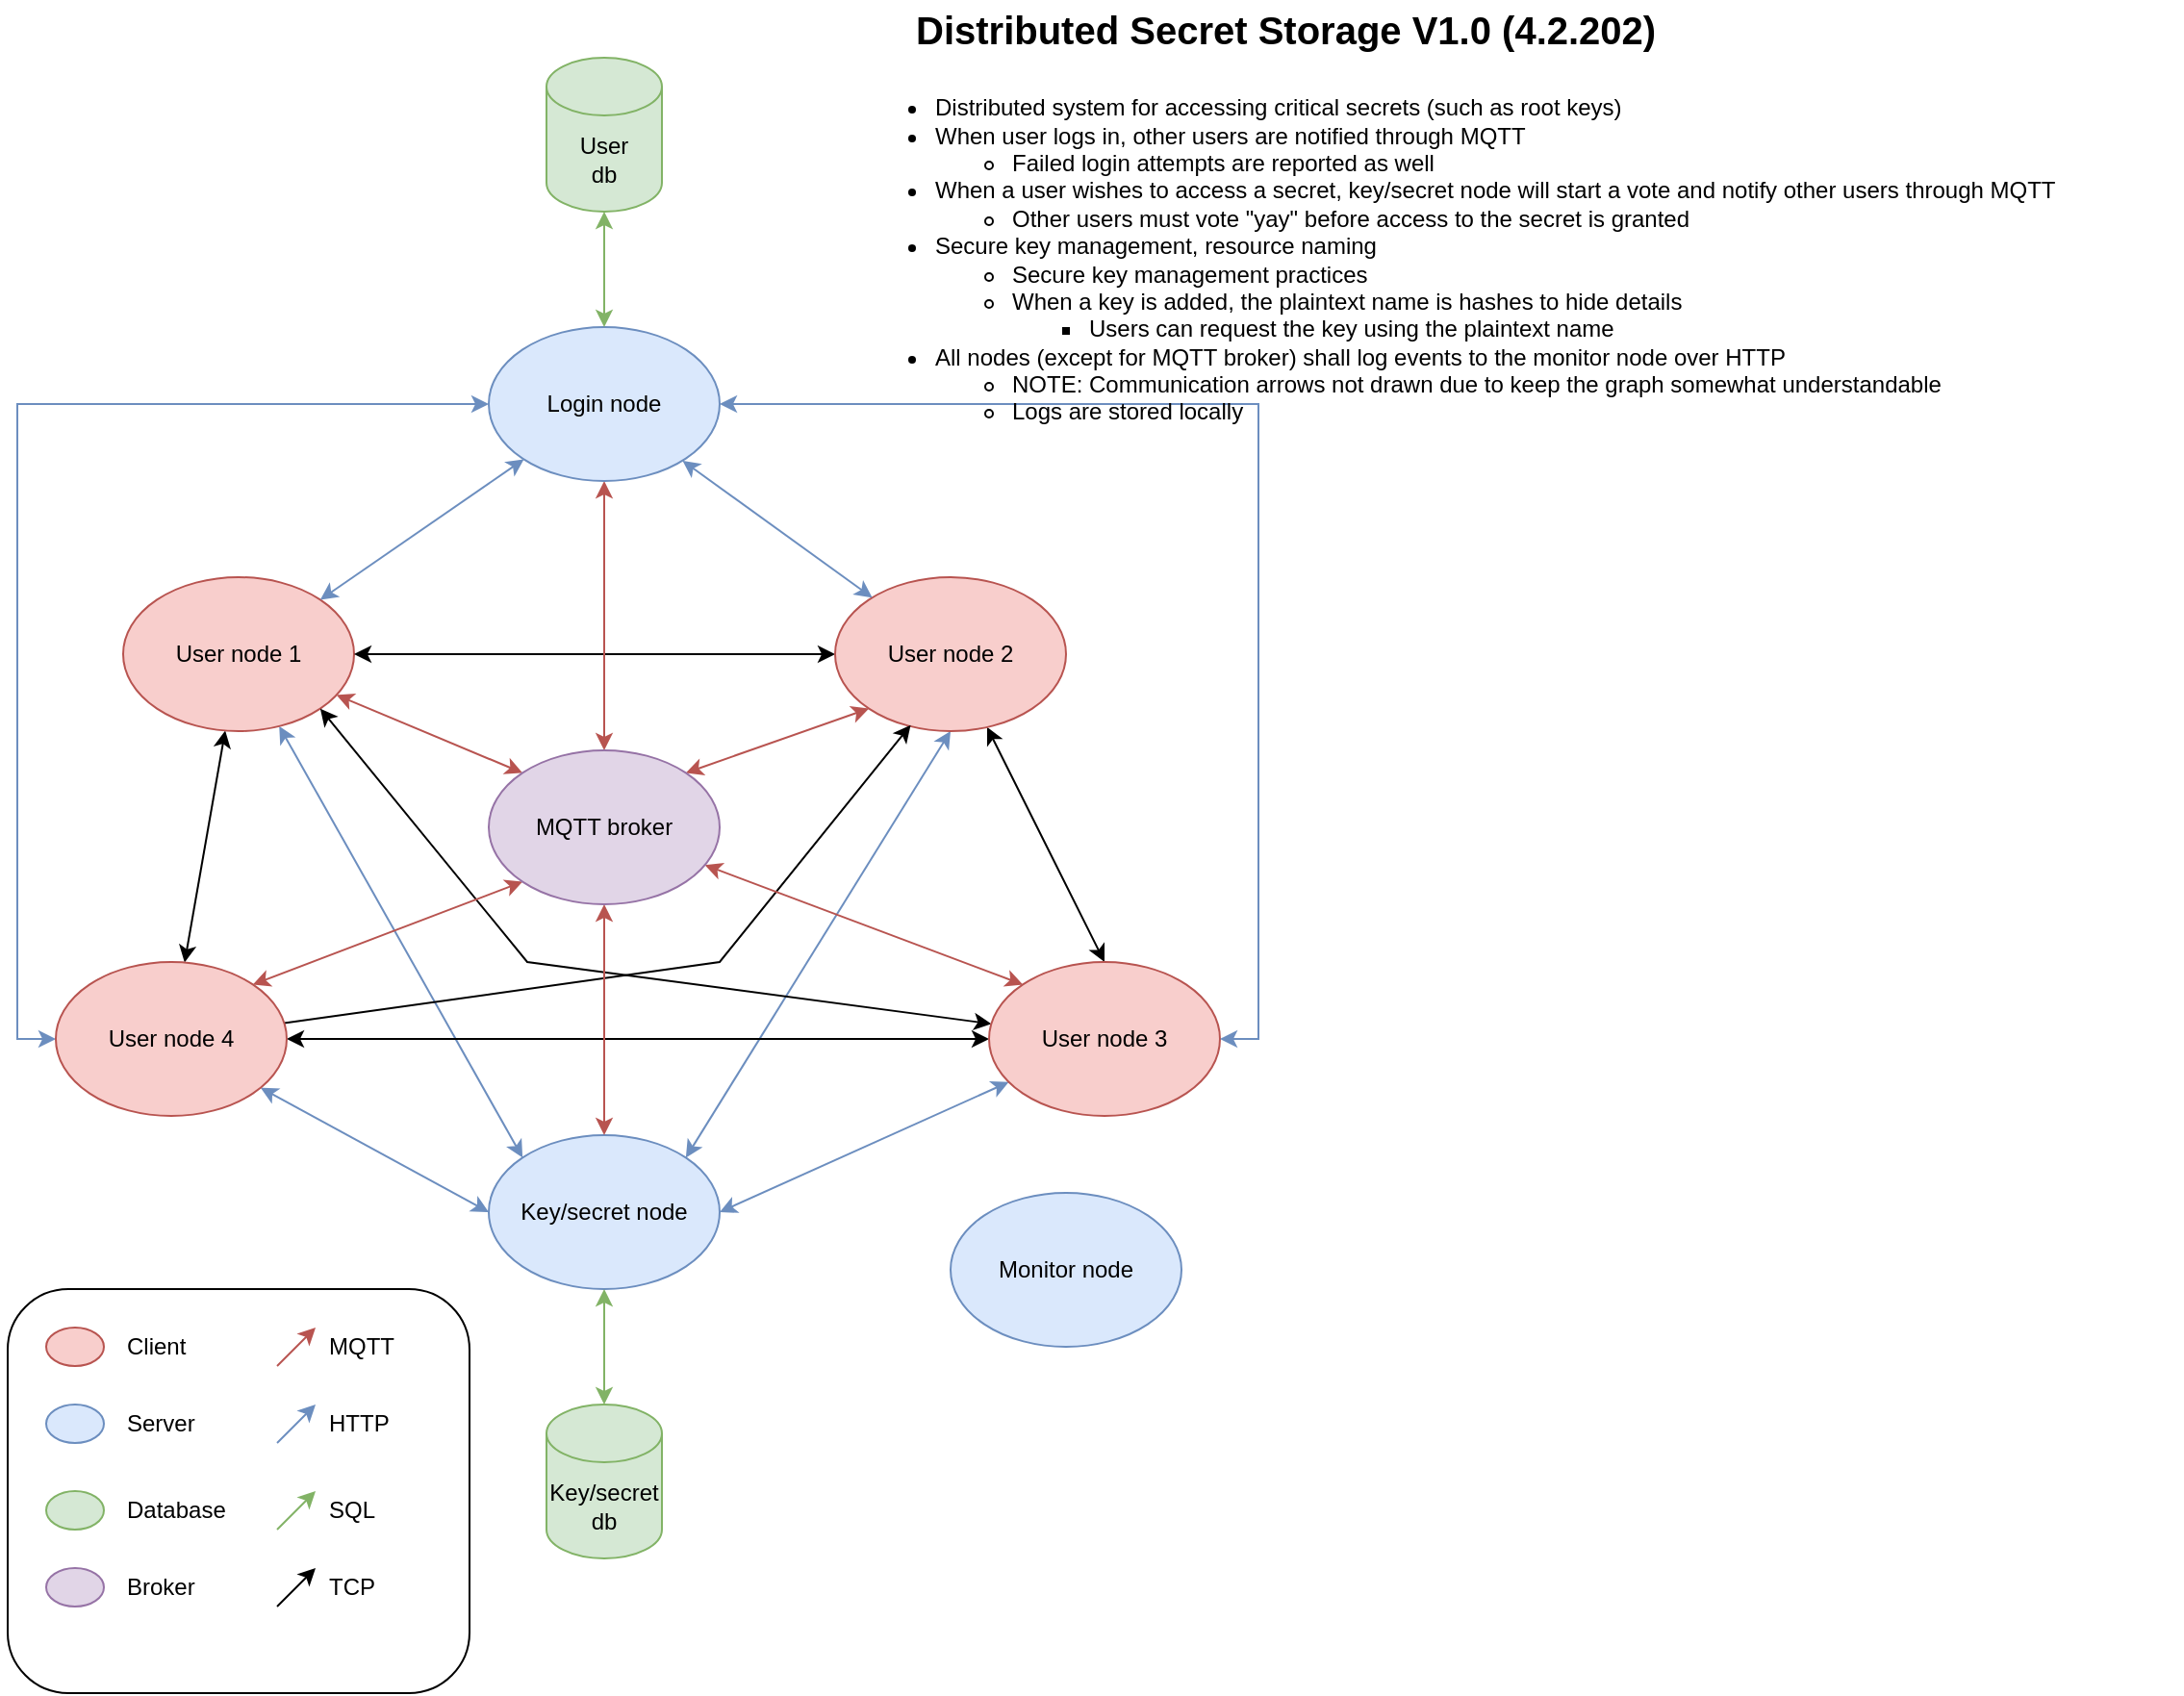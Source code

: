 <mxfile version="23.1.1" type="device">
  <diagram name="Page-1" id="btkLHHOqxHD5Nzq1zL4t">
    <mxGraphModel dx="686" dy="2099" grid="1" gridSize="10" guides="1" tooltips="1" connect="1" arrows="1" fold="1" page="1" pageScale="1" pageWidth="850" pageHeight="1100" math="0" shadow="0">
      <root>
        <mxCell id="0" />
        <mxCell id="1" parent="0" />
        <mxCell id="IwAF-L6zNag-LjwmXYnY-62" style="rounded=0;orthogonalLoop=1;jettySize=auto;html=1;entryX=0;entryY=0;entryDx=0;entryDy=0;startArrow=classic;startFill=1;fillColor=#dae8fc;strokeColor=#6c8ebf;" parent="1" source="IwAF-L6zNag-LjwmXYnY-52" target="IwAF-L6zNag-LjwmXYnY-57" edge="1">
          <mxGeometry relative="1" as="geometry" />
        </mxCell>
        <mxCell id="IwAF-L6zNag-LjwmXYnY-105" style="rounded=0;orthogonalLoop=1;jettySize=auto;html=1;entryX=0;entryY=0;entryDx=0;entryDy=0;startArrow=classic;startFill=1;fillColor=#f8cecc;strokeColor=#b85450;" parent="1" source="IwAF-L6zNag-LjwmXYnY-52" target="IwAF-L6zNag-LjwmXYnY-103" edge="1">
          <mxGeometry relative="1" as="geometry" />
        </mxCell>
        <mxCell id="IwAF-L6zNag-LjwmXYnY-112" style="rounded=0;orthogonalLoop=1;jettySize=auto;html=1;startArrow=classic;startFill=1;" parent="1" source="IwAF-L6zNag-LjwmXYnY-52" target="IwAF-L6zNag-LjwmXYnY-56" edge="1">
          <mxGeometry relative="1" as="geometry" />
        </mxCell>
        <mxCell id="IwAF-L6zNag-LjwmXYnY-52" value="User node 1" style="ellipse;whiteSpace=wrap;html=1;fillColor=#f8cecc;strokeColor=#b85450;" parent="1" vertex="1">
          <mxGeometry x="200" y="90" width="120" height="80" as="geometry" />
        </mxCell>
        <mxCell id="IwAF-L6zNag-LjwmXYnY-53" value="&lt;div&gt;Key/secret&lt;/div&gt;&lt;div&gt;db&lt;br&gt;&lt;/div&gt;" style="shape=cylinder3;whiteSpace=wrap;html=1;boundedLbl=1;backgroundOutline=1;size=15;fillColor=#d5e8d4;strokeColor=#82b366;" parent="1" vertex="1">
          <mxGeometry x="420" y="520" width="60" height="80" as="geometry" />
        </mxCell>
        <mxCell id="IwAF-L6zNag-LjwmXYnY-61" style="rounded=0;orthogonalLoop=1;jettySize=auto;html=1;entryX=1;entryY=0;entryDx=0;entryDy=0;startArrow=classic;startFill=1;fillColor=#dae8fc;strokeColor=#6c8ebf;exitX=0.5;exitY=1;exitDx=0;exitDy=0;" parent="1" source="IwAF-L6zNag-LjwmXYnY-54" target="IwAF-L6zNag-LjwmXYnY-57" edge="1">
          <mxGeometry relative="1" as="geometry" />
        </mxCell>
        <mxCell id="IwAF-L6zNag-LjwmXYnY-109" style="rounded=0;orthogonalLoop=1;jettySize=auto;html=1;entryX=0.5;entryY=0;entryDx=0;entryDy=0;startArrow=classic;startFill=1;" parent="1" source="IwAF-L6zNag-LjwmXYnY-54" target="IwAF-L6zNag-LjwmXYnY-55" edge="1">
          <mxGeometry relative="1" as="geometry">
            <Array as="points">
              <mxPoint x="680" y="230" />
            </Array>
          </mxGeometry>
        </mxCell>
        <mxCell id="IwAF-L6zNag-LjwmXYnY-111" style="edgeStyle=orthogonalEdgeStyle;rounded=0;orthogonalLoop=1;jettySize=auto;html=1;startArrow=classic;startFill=1;" parent="1" source="IwAF-L6zNag-LjwmXYnY-54" target="IwAF-L6zNag-LjwmXYnY-52" edge="1">
          <mxGeometry relative="1" as="geometry" />
        </mxCell>
        <mxCell id="IwAF-L6zNag-LjwmXYnY-54" value="User node 2" style="ellipse;whiteSpace=wrap;html=1;fillColor=#f8cecc;strokeColor=#b85450;" parent="1" vertex="1">
          <mxGeometry x="570" y="90" width="120" height="80" as="geometry" />
        </mxCell>
        <mxCell id="IwAF-L6zNag-LjwmXYnY-60" style="rounded=0;orthogonalLoop=1;jettySize=auto;html=1;entryX=1;entryY=0.5;entryDx=0;entryDy=0;startArrow=classic;startFill=1;fillColor=#dae8fc;strokeColor=#6c8ebf;" parent="1" source="IwAF-L6zNag-LjwmXYnY-55" target="IwAF-L6zNag-LjwmXYnY-57" edge="1">
          <mxGeometry relative="1" as="geometry" />
        </mxCell>
        <mxCell id="IwAF-L6zNag-LjwmXYnY-110" style="edgeStyle=orthogonalEdgeStyle;rounded=0;orthogonalLoop=1;jettySize=auto;html=1;startArrow=classic;startFill=1;" parent="1" source="IwAF-L6zNag-LjwmXYnY-55" target="IwAF-L6zNag-LjwmXYnY-56" edge="1">
          <mxGeometry relative="1" as="geometry" />
        </mxCell>
        <mxCell id="IwAF-L6zNag-LjwmXYnY-113" style="rounded=0;orthogonalLoop=1;jettySize=auto;html=1;entryX=1;entryY=1;entryDx=0;entryDy=0;startArrow=classic;startFill=1;" parent="1" source="IwAF-L6zNag-LjwmXYnY-55" target="IwAF-L6zNag-LjwmXYnY-52" edge="1">
          <mxGeometry relative="1" as="geometry">
            <Array as="points">
              <mxPoint x="410" y="290" />
            </Array>
          </mxGeometry>
        </mxCell>
        <mxCell id="IwAF-L6zNag-LjwmXYnY-55" value="User node 3" style="ellipse;whiteSpace=wrap;html=1;fillColor=#f8cecc;strokeColor=#b85450;" parent="1" vertex="1">
          <mxGeometry x="650" y="290" width="120" height="80" as="geometry" />
        </mxCell>
        <mxCell id="IwAF-L6zNag-LjwmXYnY-63" style="rounded=0;orthogonalLoop=1;jettySize=auto;html=1;entryX=0;entryY=0.5;entryDx=0;entryDy=0;startArrow=classic;startFill=1;fillColor=#dae8fc;strokeColor=#6c8ebf;" parent="1" source="IwAF-L6zNag-LjwmXYnY-56" target="IwAF-L6zNag-LjwmXYnY-57" edge="1">
          <mxGeometry relative="1" as="geometry" />
        </mxCell>
        <mxCell id="IwAF-L6zNag-LjwmXYnY-75" style="rounded=0;orthogonalLoop=1;jettySize=auto;html=1;entryX=0;entryY=1;entryDx=0;entryDy=0;exitX=1;exitY=0;exitDx=0;exitDy=0;startArrow=classic;startFill=1;fillColor=#f8cecc;strokeColor=#b85450;" parent="1" source="IwAF-L6zNag-LjwmXYnY-103" target="IwAF-L6zNag-LjwmXYnY-54" edge="1">
          <mxGeometry relative="1" as="geometry" />
        </mxCell>
        <mxCell id="IwAF-L6zNag-LjwmXYnY-91" style="edgeStyle=orthogonalEdgeStyle;rounded=0;orthogonalLoop=1;jettySize=auto;html=1;entryX=0;entryY=0.5;entryDx=0;entryDy=0;exitX=0;exitY=0.5;exitDx=0;exitDy=0;startArrow=classic;startFill=1;fillColor=#dae8fc;strokeColor=#6c8ebf;" parent="1" source="IwAF-L6zNag-LjwmXYnY-56" target="IwAF-L6zNag-LjwmXYnY-87" edge="1">
          <mxGeometry relative="1" as="geometry">
            <Array as="points">
              <mxPoint x="145" y="330" />
              <mxPoint x="145" />
            </Array>
          </mxGeometry>
        </mxCell>
        <mxCell id="IwAF-L6zNag-LjwmXYnY-114" style="rounded=0;orthogonalLoop=1;jettySize=auto;html=1;entryX=0.327;entryY=0.961;entryDx=0;entryDy=0;entryPerimeter=0;" parent="1" source="IwAF-L6zNag-LjwmXYnY-56" target="IwAF-L6zNag-LjwmXYnY-54" edge="1">
          <mxGeometry relative="1" as="geometry">
            <Array as="points">
              <mxPoint x="510" y="290" />
            </Array>
          </mxGeometry>
        </mxCell>
        <mxCell id="IwAF-L6zNag-LjwmXYnY-56" value="&lt;div&gt;User node 4&lt;/div&gt;" style="ellipse;whiteSpace=wrap;html=1;fillColor=#f8cecc;strokeColor=#b85450;" parent="1" vertex="1">
          <mxGeometry x="165" y="290" width="120" height="80" as="geometry" />
        </mxCell>
        <mxCell id="IwAF-L6zNag-LjwmXYnY-57" value="Key/secret node" style="ellipse;whiteSpace=wrap;html=1;fillColor=#dae8fc;strokeColor=#6c8ebf;" parent="1" vertex="1">
          <mxGeometry x="390" y="380" width="120" height="80" as="geometry" />
        </mxCell>
        <mxCell id="IwAF-L6zNag-LjwmXYnY-58" style="edgeStyle=orthogonalEdgeStyle;rounded=0;orthogonalLoop=1;jettySize=auto;html=1;entryX=0.5;entryY=0;entryDx=0;entryDy=0;entryPerimeter=0;startArrow=classic;startFill=1;fillColor=#d5e8d4;strokeColor=#82b366;" parent="1" source="IwAF-L6zNag-LjwmXYnY-57" target="IwAF-L6zNag-LjwmXYnY-53" edge="1">
          <mxGeometry relative="1" as="geometry" />
        </mxCell>
        <mxCell id="IwAF-L6zNag-LjwmXYnY-92" style="edgeStyle=orthogonalEdgeStyle;rounded=0;orthogonalLoop=1;jettySize=auto;html=1;entryX=1;entryY=0.5;entryDx=0;entryDy=0;startArrow=classic;startFill=1;fillColor=#dae8fc;strokeColor=#6c8ebf;" parent="1" source="IwAF-L6zNag-LjwmXYnY-87" target="IwAF-L6zNag-LjwmXYnY-55" edge="1">
          <mxGeometry relative="1" as="geometry" />
        </mxCell>
        <mxCell id="IwAF-L6zNag-LjwmXYnY-93" style="rounded=0;orthogonalLoop=1;jettySize=auto;html=1;startArrow=classic;startFill=1;fillColor=#dae8fc;strokeColor=#6c8ebf;" parent="1" source="IwAF-L6zNag-LjwmXYnY-87" target="IwAF-L6zNag-LjwmXYnY-54" edge="1">
          <mxGeometry relative="1" as="geometry" />
        </mxCell>
        <mxCell id="IwAF-L6zNag-LjwmXYnY-94" style="rounded=0;orthogonalLoop=1;jettySize=auto;html=1;entryX=1;entryY=0;entryDx=0;entryDy=0;startArrow=classic;startFill=1;fillColor=#dae8fc;strokeColor=#6c8ebf;" parent="1" source="IwAF-L6zNag-LjwmXYnY-87" target="IwAF-L6zNag-LjwmXYnY-52" edge="1">
          <mxGeometry relative="1" as="geometry" />
        </mxCell>
        <mxCell id="IwAF-L6zNag-LjwmXYnY-107" style="edgeStyle=orthogonalEdgeStyle;rounded=0;orthogonalLoop=1;jettySize=auto;html=1;entryX=0.5;entryY=0;entryDx=0;entryDy=0;startArrow=classic;startFill=1;fillColor=#f8cecc;strokeColor=#b85450;" parent="1" source="IwAF-L6zNag-LjwmXYnY-87" target="IwAF-L6zNag-LjwmXYnY-103" edge="1">
          <mxGeometry relative="1" as="geometry" />
        </mxCell>
        <mxCell id="IwAF-L6zNag-LjwmXYnY-87" value="Login node" style="ellipse;whiteSpace=wrap;html=1;fillColor=#dae8fc;strokeColor=#6c8ebf;" parent="1" vertex="1">
          <mxGeometry x="390" y="-40" width="120" height="80" as="geometry" />
        </mxCell>
        <mxCell id="IwAF-L6zNag-LjwmXYnY-95" value="&lt;div&gt;User&lt;/div&gt;&lt;div&gt;db&lt;br&gt;&lt;/div&gt;" style="shape=cylinder3;whiteSpace=wrap;html=1;boundedLbl=1;backgroundOutline=1;size=15;fillColor=#d5e8d4;strokeColor=#82b366;" parent="1" vertex="1">
          <mxGeometry x="420" y="-180" width="60" height="80" as="geometry" />
        </mxCell>
        <mxCell id="IwAF-L6zNag-LjwmXYnY-97" style="edgeStyle=orthogonalEdgeStyle;rounded=0;orthogonalLoop=1;jettySize=auto;html=1;entryX=0.5;entryY=1;entryDx=0;entryDy=0;entryPerimeter=0;startArrow=classic;startFill=1;fillColor=#d5e8d4;strokeColor=#82b366;" parent="1" source="IwAF-L6zNag-LjwmXYnY-87" target="IwAF-L6zNag-LjwmXYnY-95" edge="1">
          <mxGeometry relative="1" as="geometry" />
        </mxCell>
        <mxCell id="IwAF-L6zNag-LjwmXYnY-98" value="" style="group" parent="1" vertex="1" connectable="0">
          <mxGeometry x="140" y="460" width="240" height="210" as="geometry" />
        </mxCell>
        <mxCell id="IwAF-L6zNag-LjwmXYnY-64" value="" style="rounded=1;whiteSpace=wrap;html=1;" parent="IwAF-L6zNag-LjwmXYnY-98" vertex="1">
          <mxGeometry width="240" height="210" as="geometry" />
        </mxCell>
        <mxCell id="IwAF-L6zNag-LjwmXYnY-65" value="" style="ellipse;whiteSpace=wrap;html=1;fillColor=#f8cecc;strokeColor=#b85450;" parent="IwAF-L6zNag-LjwmXYnY-98" vertex="1">
          <mxGeometry x="20" y="20" width="30" height="20" as="geometry" />
        </mxCell>
        <mxCell id="IwAF-L6zNag-LjwmXYnY-66" value="&lt;div align=&quot;left&quot;&gt;Client&lt;/div&gt;" style="text;html=1;align=left;verticalAlign=middle;resizable=0;points=[];autosize=1;strokeColor=none;fillColor=none;" parent="IwAF-L6zNag-LjwmXYnY-98" vertex="1">
          <mxGeometry x="60" y="15" width="50" height="30" as="geometry" />
        </mxCell>
        <mxCell id="IwAF-L6zNag-LjwmXYnY-67" value="" style="ellipse;whiteSpace=wrap;html=1;fillColor=#dae8fc;strokeColor=#6c8ebf;" parent="IwAF-L6zNag-LjwmXYnY-98" vertex="1">
          <mxGeometry x="20" y="60" width="30" height="20" as="geometry" />
        </mxCell>
        <mxCell id="IwAF-L6zNag-LjwmXYnY-68" value="Server" style="text;html=1;align=left;verticalAlign=middle;resizable=0;points=[];autosize=1;strokeColor=none;fillColor=none;" parent="IwAF-L6zNag-LjwmXYnY-98" vertex="1">
          <mxGeometry x="60" y="55" width="60" height="30" as="geometry" />
        </mxCell>
        <mxCell id="IwAF-L6zNag-LjwmXYnY-77" value="" style="ellipse;whiteSpace=wrap;html=1;fillColor=#d5e8d4;strokeColor=#82b366;" parent="IwAF-L6zNag-LjwmXYnY-98" vertex="1">
          <mxGeometry x="20" y="105" width="30" height="20" as="geometry" />
        </mxCell>
        <mxCell id="IwAF-L6zNag-LjwmXYnY-78" value="Database" style="text;html=1;align=left;verticalAlign=middle;resizable=0;points=[];autosize=1;strokeColor=none;fillColor=none;" parent="IwAF-L6zNag-LjwmXYnY-98" vertex="1">
          <mxGeometry x="60" y="100" width="70" height="30" as="geometry" />
        </mxCell>
        <mxCell id="IwAF-L6zNag-LjwmXYnY-79" value="" style="endArrow=classic;html=1;rounded=0;fillColor=#dae8fc;strokeColor=#6c8ebf;" parent="IwAF-L6zNag-LjwmXYnY-98" edge="1">
          <mxGeometry width="50" height="50" relative="1" as="geometry">
            <mxPoint x="140" y="80" as="sourcePoint" />
            <mxPoint x="160" y="60" as="targetPoint" />
          </mxGeometry>
        </mxCell>
        <mxCell id="IwAF-L6zNag-LjwmXYnY-80" value="HTTP" style="text;html=1;align=left;verticalAlign=middle;resizable=0;points=[];autosize=1;strokeColor=none;fillColor=none;" parent="IwAF-L6zNag-LjwmXYnY-98" vertex="1">
          <mxGeometry x="165" y="55" width="50" height="30" as="geometry" />
        </mxCell>
        <mxCell id="IwAF-L6zNag-LjwmXYnY-81" value="" style="endArrow=classic;html=1;rounded=0;fillColor=#d5e8d4;strokeColor=#82b366;" parent="IwAF-L6zNag-LjwmXYnY-98" edge="1">
          <mxGeometry width="50" height="50" relative="1" as="geometry">
            <mxPoint x="140" y="125" as="sourcePoint" />
            <mxPoint x="160" y="105" as="targetPoint" />
          </mxGeometry>
        </mxCell>
        <mxCell id="IwAF-L6zNag-LjwmXYnY-82" value="SQL" style="text;html=1;align=left;verticalAlign=middle;resizable=0;points=[];autosize=1;strokeColor=none;fillColor=none;" parent="IwAF-L6zNag-LjwmXYnY-98" vertex="1">
          <mxGeometry x="165" y="100" width="50" height="30" as="geometry" />
        </mxCell>
        <mxCell id="IwAF-L6zNag-LjwmXYnY-83" value="" style="endArrow=classic;html=1;rounded=0;fillColor=#f8cecc;strokeColor=#b85450;" parent="IwAF-L6zNag-LjwmXYnY-98" edge="1">
          <mxGeometry width="50" height="50" relative="1" as="geometry">
            <mxPoint x="140" y="40" as="sourcePoint" />
            <mxPoint x="160" y="20" as="targetPoint" />
          </mxGeometry>
        </mxCell>
        <mxCell id="IwAF-L6zNag-LjwmXYnY-84" value="MQTT" style="text;html=1;align=left;verticalAlign=middle;resizable=0;points=[];autosize=1;strokeColor=none;fillColor=none;" parent="IwAF-L6zNag-LjwmXYnY-98" vertex="1">
          <mxGeometry x="165" y="15" width="60" height="30" as="geometry" />
        </mxCell>
        <mxCell id="IwAF-L6zNag-LjwmXYnY-116" value="" style="endArrow=classic;html=1;rounded=0;fillColor=#ffe6cc;strokeColor=#000000;" parent="IwAF-L6zNag-LjwmXYnY-98" edge="1">
          <mxGeometry width="50" height="50" relative="1" as="geometry">
            <mxPoint x="140" y="165" as="sourcePoint" />
            <mxPoint x="160" y="145" as="targetPoint" />
          </mxGeometry>
        </mxCell>
        <mxCell id="IwAF-L6zNag-LjwmXYnY-117" value="TCP" style="text;html=1;align=left;verticalAlign=middle;resizable=0;points=[];autosize=1;strokeColor=none;fillColor=none;" parent="IwAF-L6zNag-LjwmXYnY-98" vertex="1">
          <mxGeometry x="165" y="140" width="50" height="30" as="geometry" />
        </mxCell>
        <mxCell id="IwAF-L6zNag-LjwmXYnY-119" value="" style="ellipse;whiteSpace=wrap;html=1;fillColor=#e1d5e7;strokeColor=#9673a6;" parent="IwAF-L6zNag-LjwmXYnY-98" vertex="1">
          <mxGeometry x="20" y="145" width="30" height="20" as="geometry" />
        </mxCell>
        <mxCell id="IwAF-L6zNag-LjwmXYnY-120" value="Broker" style="text;html=1;align=left;verticalAlign=middle;resizable=0;points=[];autosize=1;strokeColor=none;fillColor=none;" parent="IwAF-L6zNag-LjwmXYnY-98" vertex="1">
          <mxGeometry x="60" y="140" width="60" height="30" as="geometry" />
        </mxCell>
        <mxCell id="IwAF-L6zNag-LjwmXYnY-99" value="Distributed Secret Storage V1.0 (4.2.202)" style="text;html=1;strokeColor=none;fillColor=none;align=left;verticalAlign=middle;whiteSpace=wrap;rounded=0;fontStyle=1;fontSize=20;" parent="1" vertex="1">
          <mxGeometry x="610" y="-210" width="660" height="30" as="geometry" />
        </mxCell>
        <mxCell id="IwAF-L6zNag-LjwmXYnY-102" value="&lt;div align=&quot;left&quot;&gt;&lt;ul&gt;&lt;li&gt;Distributed system for accessing critical secrets (such as root keys)&lt;/li&gt;&lt;li&gt;When user logs in, other users are notified through MQTT &lt;br&gt;&lt;/li&gt;&lt;ul&gt;&lt;li&gt;Failed login attempts are reported as well&lt;br&gt;&lt;/li&gt;&lt;/ul&gt;&lt;li&gt;When a user wishes to access a secret, key/secret node will start a vote and notify other users through MQTT&lt;br&gt;&lt;/li&gt;&lt;ul&gt;&lt;li&gt;Other users must vote &quot;yay&quot; before access to the secret is granted&lt;br&gt;&lt;/li&gt;&lt;/ul&gt;&lt;li&gt;Secure key management, resource naming&lt;/li&gt;&lt;ul&gt;&lt;li&gt;Secure key management practices&lt;/li&gt;&lt;li&gt;When a key is added, the plaintext name is hashes to hide details&lt;/li&gt;&lt;ul&gt;&lt;li&gt;Users can request the key using the plaintext name&lt;/li&gt;&lt;/ul&gt;&lt;/ul&gt;&lt;li&gt;All nodes (except for MQTT broker) shall log events to the monitor node over HTTP&lt;/li&gt;&lt;ul&gt;&lt;li&gt;NOTE: Communication arrows not drawn due to keep the graph somewhat understandable&lt;/li&gt;&lt;li&gt;Logs are stored locally&lt;br&gt;&lt;/li&gt;&lt;/ul&gt;&lt;/ul&gt;&lt;/div&gt;" style="text;html=1;align=left;verticalAlign=middle;resizable=0;points=[];autosize=1;strokeColor=none;fillColor=none;" parent="1" vertex="1">
          <mxGeometry x="580" y="-180" width="650" height="210" as="geometry" />
        </mxCell>
        <mxCell id="IwAF-L6zNag-LjwmXYnY-104" value="" style="rounded=0;orthogonalLoop=1;jettySize=auto;html=1;entryX=0;entryY=1;entryDx=0;entryDy=0;exitX=1;exitY=0;exitDx=0;exitDy=0;startArrow=classic;startFill=1;fillColor=#f8cecc;strokeColor=#b85450;" parent="1" source="IwAF-L6zNag-LjwmXYnY-56" target="IwAF-L6zNag-LjwmXYnY-103" edge="1">
          <mxGeometry relative="1" as="geometry">
            <mxPoint x="267" y="302" as="sourcePoint" />
            <mxPoint x="588" y="158" as="targetPoint" />
          </mxGeometry>
        </mxCell>
        <mxCell id="IwAF-L6zNag-LjwmXYnY-106" style="rounded=0;orthogonalLoop=1;jettySize=auto;html=1;entryX=0;entryY=0;entryDx=0;entryDy=0;fillColor=#f8cecc;strokeColor=#b85450;startArrow=classic;startFill=1;" parent="1" source="IwAF-L6zNag-LjwmXYnY-103" target="IwAF-L6zNag-LjwmXYnY-55" edge="1">
          <mxGeometry relative="1" as="geometry" />
        </mxCell>
        <mxCell id="IwAF-L6zNag-LjwmXYnY-108" style="edgeStyle=orthogonalEdgeStyle;rounded=0;orthogonalLoop=1;jettySize=auto;html=1;startArrow=classic;startFill=1;fillColor=#f8cecc;strokeColor=#b85450;" parent="1" source="IwAF-L6zNag-LjwmXYnY-103" target="IwAF-L6zNag-LjwmXYnY-57" edge="1">
          <mxGeometry relative="1" as="geometry" />
        </mxCell>
        <mxCell id="IwAF-L6zNag-LjwmXYnY-103" value="MQTT broker" style="ellipse;whiteSpace=wrap;html=1;fillColor=#e1d5e7;strokeColor=#9673a6;" parent="1" vertex="1">
          <mxGeometry x="390" y="180" width="120" height="80" as="geometry" />
        </mxCell>
        <mxCell id="IwAF-L6zNag-LjwmXYnY-121" value="Monitor node" style="ellipse;whiteSpace=wrap;html=1;fillColor=#dae8fc;strokeColor=#6c8ebf;" parent="1" vertex="1">
          <mxGeometry x="630" y="410" width="120" height="80" as="geometry" />
        </mxCell>
      </root>
    </mxGraphModel>
  </diagram>
</mxfile>
